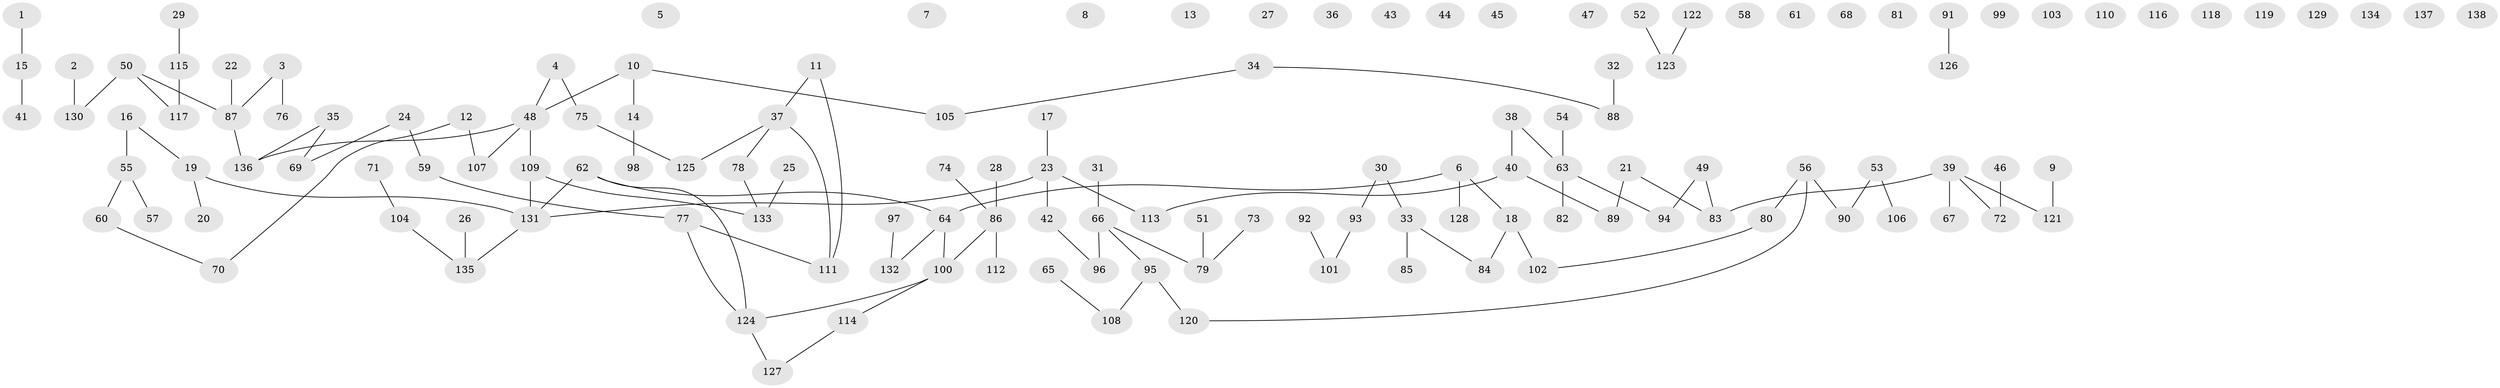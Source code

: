 // Generated by graph-tools (version 1.1) at 2025/25/03/09/25 03:25:15]
// undirected, 138 vertices, 119 edges
graph export_dot {
graph [start="1"]
  node [color=gray90,style=filled];
  1;
  2;
  3;
  4;
  5;
  6;
  7;
  8;
  9;
  10;
  11;
  12;
  13;
  14;
  15;
  16;
  17;
  18;
  19;
  20;
  21;
  22;
  23;
  24;
  25;
  26;
  27;
  28;
  29;
  30;
  31;
  32;
  33;
  34;
  35;
  36;
  37;
  38;
  39;
  40;
  41;
  42;
  43;
  44;
  45;
  46;
  47;
  48;
  49;
  50;
  51;
  52;
  53;
  54;
  55;
  56;
  57;
  58;
  59;
  60;
  61;
  62;
  63;
  64;
  65;
  66;
  67;
  68;
  69;
  70;
  71;
  72;
  73;
  74;
  75;
  76;
  77;
  78;
  79;
  80;
  81;
  82;
  83;
  84;
  85;
  86;
  87;
  88;
  89;
  90;
  91;
  92;
  93;
  94;
  95;
  96;
  97;
  98;
  99;
  100;
  101;
  102;
  103;
  104;
  105;
  106;
  107;
  108;
  109;
  110;
  111;
  112;
  113;
  114;
  115;
  116;
  117;
  118;
  119;
  120;
  121;
  122;
  123;
  124;
  125;
  126;
  127;
  128;
  129;
  130;
  131;
  132;
  133;
  134;
  135;
  136;
  137;
  138;
  1 -- 15;
  2 -- 130;
  3 -- 76;
  3 -- 87;
  4 -- 48;
  4 -- 75;
  6 -- 18;
  6 -- 64;
  6 -- 128;
  9 -- 121;
  10 -- 14;
  10 -- 48;
  10 -- 105;
  11 -- 37;
  11 -- 111;
  12 -- 70;
  12 -- 107;
  14 -- 98;
  15 -- 41;
  16 -- 19;
  16 -- 55;
  17 -- 23;
  18 -- 84;
  18 -- 102;
  19 -- 20;
  19 -- 131;
  21 -- 83;
  21 -- 89;
  22 -- 87;
  23 -- 42;
  23 -- 113;
  23 -- 131;
  24 -- 59;
  24 -- 69;
  25 -- 133;
  26 -- 135;
  28 -- 86;
  29 -- 115;
  30 -- 33;
  30 -- 93;
  31 -- 66;
  32 -- 88;
  33 -- 84;
  33 -- 85;
  34 -- 88;
  34 -- 105;
  35 -- 69;
  35 -- 136;
  37 -- 78;
  37 -- 111;
  37 -- 125;
  38 -- 40;
  38 -- 63;
  39 -- 67;
  39 -- 72;
  39 -- 83;
  39 -- 121;
  40 -- 89;
  40 -- 113;
  42 -- 96;
  46 -- 72;
  48 -- 107;
  48 -- 109;
  48 -- 136;
  49 -- 83;
  49 -- 94;
  50 -- 87;
  50 -- 117;
  50 -- 130;
  51 -- 79;
  52 -- 123;
  53 -- 90;
  53 -- 106;
  54 -- 63;
  55 -- 57;
  55 -- 60;
  56 -- 80;
  56 -- 90;
  56 -- 120;
  59 -- 77;
  60 -- 70;
  62 -- 64;
  62 -- 124;
  62 -- 131;
  63 -- 82;
  63 -- 94;
  64 -- 100;
  64 -- 132;
  65 -- 108;
  66 -- 79;
  66 -- 95;
  66 -- 96;
  71 -- 104;
  73 -- 79;
  74 -- 86;
  75 -- 125;
  77 -- 111;
  77 -- 124;
  78 -- 133;
  80 -- 102;
  86 -- 100;
  86 -- 112;
  87 -- 136;
  91 -- 126;
  92 -- 101;
  93 -- 101;
  95 -- 108;
  95 -- 120;
  97 -- 132;
  100 -- 114;
  100 -- 124;
  104 -- 135;
  109 -- 131;
  109 -- 133;
  114 -- 127;
  115 -- 117;
  122 -- 123;
  124 -- 127;
  131 -- 135;
}
